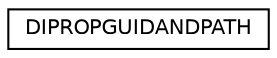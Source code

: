 digraph "Graphical Class Hierarchy"
{
 // LATEX_PDF_SIZE
  edge [fontname="Helvetica",fontsize="10",labelfontname="Helvetica",labelfontsize="10"];
  node [fontname="Helvetica",fontsize="10",shape=record];
  rankdir="LR";
  Node0 [label="DIPROPGUIDANDPATH",height=0.2,width=0.4,color="black", fillcolor="white", style="filled",URL="$structDIPROPGUIDANDPATH.html",tooltip=" "];
}
